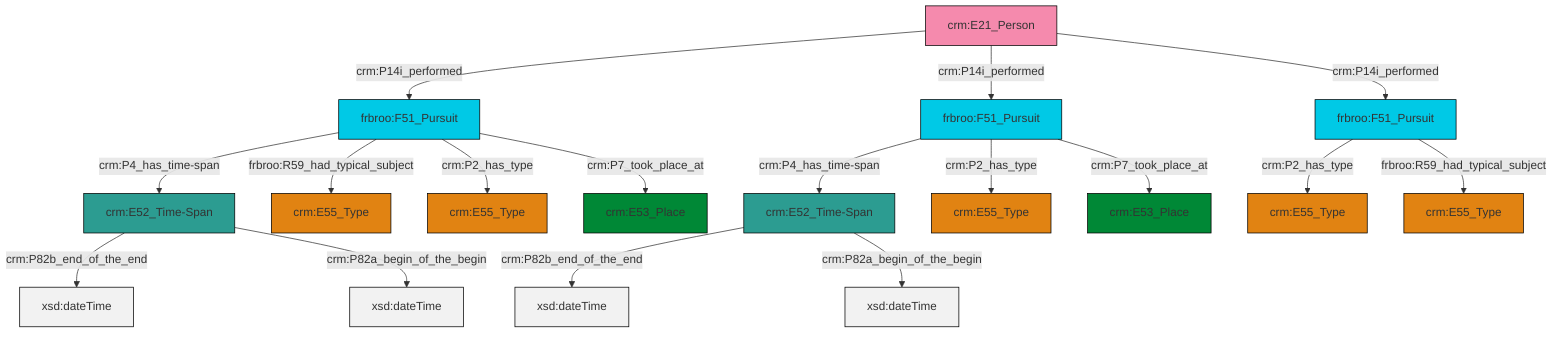 graph TD
classDef Literal fill:#f2f2f2,stroke:#000000;
classDef CRM_Entity fill:#FFFFFF,stroke:#000000;
classDef Temporal_Entity fill:#00C9E6, stroke:#000000;
classDef Type fill:#E18312, stroke:#000000;
classDef Time-Span fill:#2C9C91, stroke:#000000;
classDef Appellation fill:#FFEB7F, stroke:#000000;
classDef Place fill:#008836, stroke:#000000;
classDef Persistent_Item fill:#B266B2, stroke:#000000;
classDef Conceptual_Object fill:#FFD700, stroke:#000000;
classDef Physical_Thing fill:#D2B48C, stroke:#000000;
classDef Actor fill:#f58aad, stroke:#000000;
classDef PC_Classes fill:#4ce600, stroke:#000000;
classDef Multi fill:#cccccc,stroke:#000000;

2["frbroo:F51_Pursuit"]:::Temporal_Entity -->|crm:P4_has_time-span| 3["crm:E52_Time-Span"]:::Time-Span
4["frbroo:F51_Pursuit"]:::Temporal_Entity -->|crm:P4_has_time-span| 5["crm:E52_Time-Span"]:::Time-Span
4["frbroo:F51_Pursuit"]:::Temporal_Entity -->|frbroo:R59_had_typical_subject| 6["crm:E55_Type"]:::Type
7["crm:E21_Person"]:::Actor -->|crm:P14i_performed| 4["frbroo:F51_Pursuit"]:::Temporal_Entity
5["crm:E52_Time-Span"]:::Time-Span -->|crm:P82b_end_of_the_end| 8[xsd:dateTime]:::Literal
3["crm:E52_Time-Span"]:::Time-Span -->|crm:P82b_end_of_the_end| 19[xsd:dateTime]:::Literal
7["crm:E21_Person"]:::Actor -->|crm:P14i_performed| 2["frbroo:F51_Pursuit"]:::Temporal_Entity
2["frbroo:F51_Pursuit"]:::Temporal_Entity -->|crm:P2_has_type| 0["crm:E55_Type"]:::Type
4["frbroo:F51_Pursuit"]:::Temporal_Entity -->|crm:P2_has_type| 10["crm:E55_Type"]:::Type
7["crm:E21_Person"]:::Actor -->|crm:P14i_performed| 22["frbroo:F51_Pursuit"]:::Temporal_Entity
22["frbroo:F51_Pursuit"]:::Temporal_Entity -->|crm:P2_has_type| 13["crm:E55_Type"]:::Type
22["frbroo:F51_Pursuit"]:::Temporal_Entity -->|frbroo:R59_had_typical_subject| 17["crm:E55_Type"]:::Type
2["frbroo:F51_Pursuit"]:::Temporal_Entity -->|crm:P7_took_place_at| 15["crm:E53_Place"]:::Place
5["crm:E52_Time-Span"]:::Time-Span -->|crm:P82a_begin_of_the_begin| 25[xsd:dateTime]:::Literal
4["frbroo:F51_Pursuit"]:::Temporal_Entity -->|crm:P7_took_place_at| 26["crm:E53_Place"]:::Place
3["crm:E52_Time-Span"]:::Time-Span -->|crm:P82a_begin_of_the_begin| 31[xsd:dateTime]:::Literal